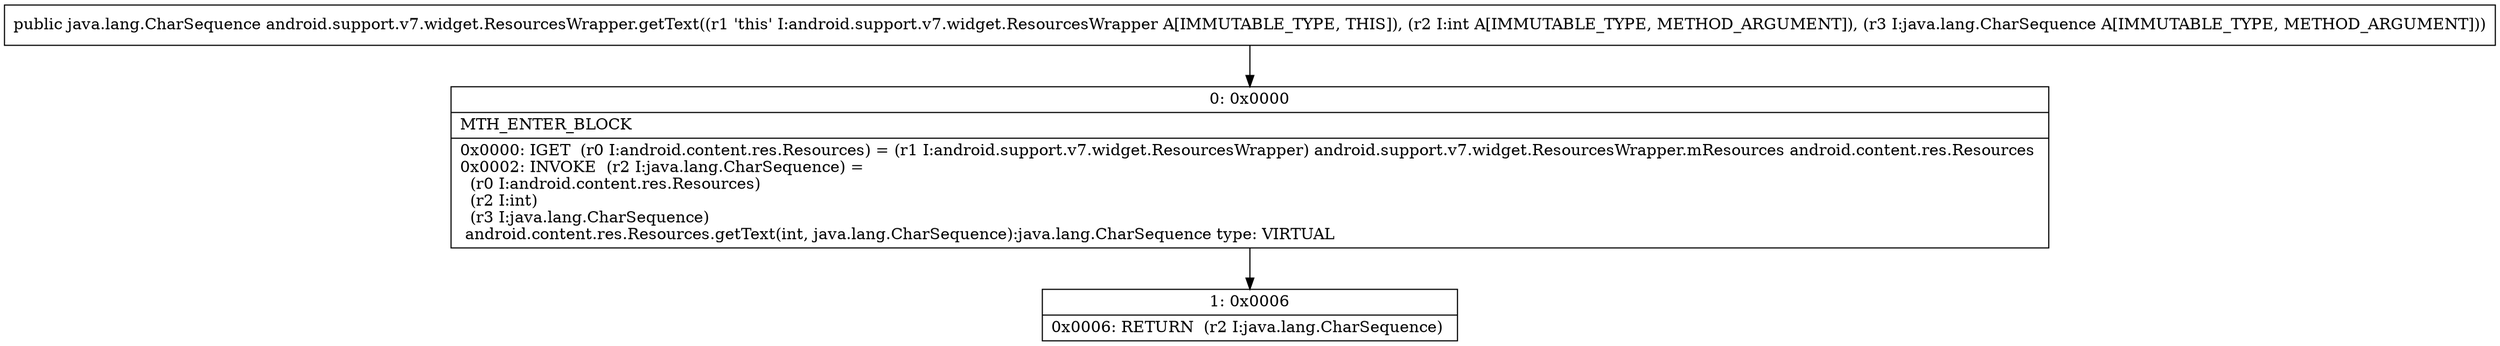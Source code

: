 digraph "CFG forandroid.support.v7.widget.ResourcesWrapper.getText(ILjava\/lang\/CharSequence;)Ljava\/lang\/CharSequence;" {
Node_0 [shape=record,label="{0\:\ 0x0000|MTH_ENTER_BLOCK\l|0x0000: IGET  (r0 I:android.content.res.Resources) = (r1 I:android.support.v7.widget.ResourcesWrapper) android.support.v7.widget.ResourcesWrapper.mResources android.content.res.Resources \l0x0002: INVOKE  (r2 I:java.lang.CharSequence) = \l  (r0 I:android.content.res.Resources)\l  (r2 I:int)\l  (r3 I:java.lang.CharSequence)\l android.content.res.Resources.getText(int, java.lang.CharSequence):java.lang.CharSequence type: VIRTUAL \l}"];
Node_1 [shape=record,label="{1\:\ 0x0006|0x0006: RETURN  (r2 I:java.lang.CharSequence) \l}"];
MethodNode[shape=record,label="{public java.lang.CharSequence android.support.v7.widget.ResourcesWrapper.getText((r1 'this' I:android.support.v7.widget.ResourcesWrapper A[IMMUTABLE_TYPE, THIS]), (r2 I:int A[IMMUTABLE_TYPE, METHOD_ARGUMENT]), (r3 I:java.lang.CharSequence A[IMMUTABLE_TYPE, METHOD_ARGUMENT])) }"];
MethodNode -> Node_0;
Node_0 -> Node_1;
}

